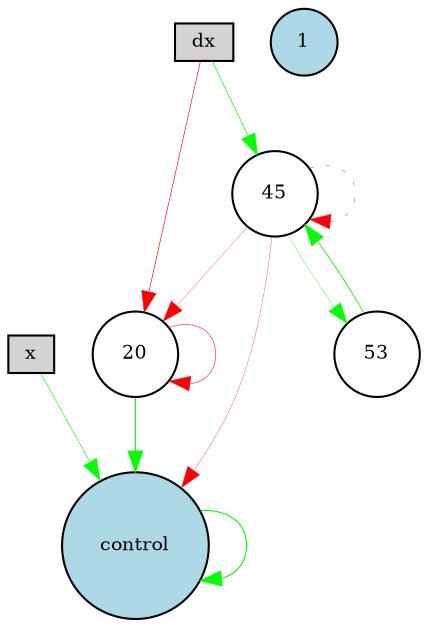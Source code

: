 digraph {
	node [fontsize=9 height=0.2 shape=circle width=0.2]
	x [fillcolor=lightgray shape=box style=filled]
	dx [fillcolor=lightgray shape=box style=filled]
	control [fillcolor=lightblue style=filled]
	1 [fillcolor=lightblue style=filled]
	20 [fillcolor=white style=filled]
	45 [fillcolor=white style=filled]
	53 [fillcolor=white style=filled]
	20 -> 20 [color=red penwidth=0.2511944958553243 style=solid]
	control -> control [color=green penwidth=0.5277269515834471 style=solid]
	dx -> 20 [color=red penwidth=0.29792134444272644 style=solid]
	x -> control [color=green penwidth=0.28976814129278206 style=solid]
	20 -> control [color=green penwidth=0.5092947106347381 style=solid]
	dx -> 45 [color=green penwidth=0.3234199018629528 style=solid]
	45 -> 20 [color=red penwidth=0.12483257904103193 style=solid]
	45 -> 45 [color=red penwidth=0.1960460200220101 style=dotted]
	45 -> control [color=red penwidth=0.14571517455474914 style=solid]
	45 -> 53 [color=green penwidth=0.16640010229235325 style=solid]
	53 -> 45 [color=green penwidth=0.3964549361720605 style=solid]
}
